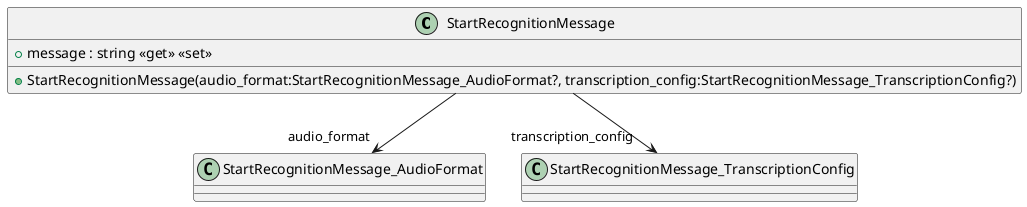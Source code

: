 @startuml
class StartRecognitionMessage {
    + StartRecognitionMessage(audio_format:StartRecognitionMessage_AudioFormat?, transcription_config:StartRecognitionMessage_TranscriptionConfig?)
    + message : string <<get>> <<set>>
}
StartRecognitionMessage --> "audio_format" StartRecognitionMessage_AudioFormat
StartRecognitionMessage --> "transcription_config" StartRecognitionMessage_TranscriptionConfig
@enduml

